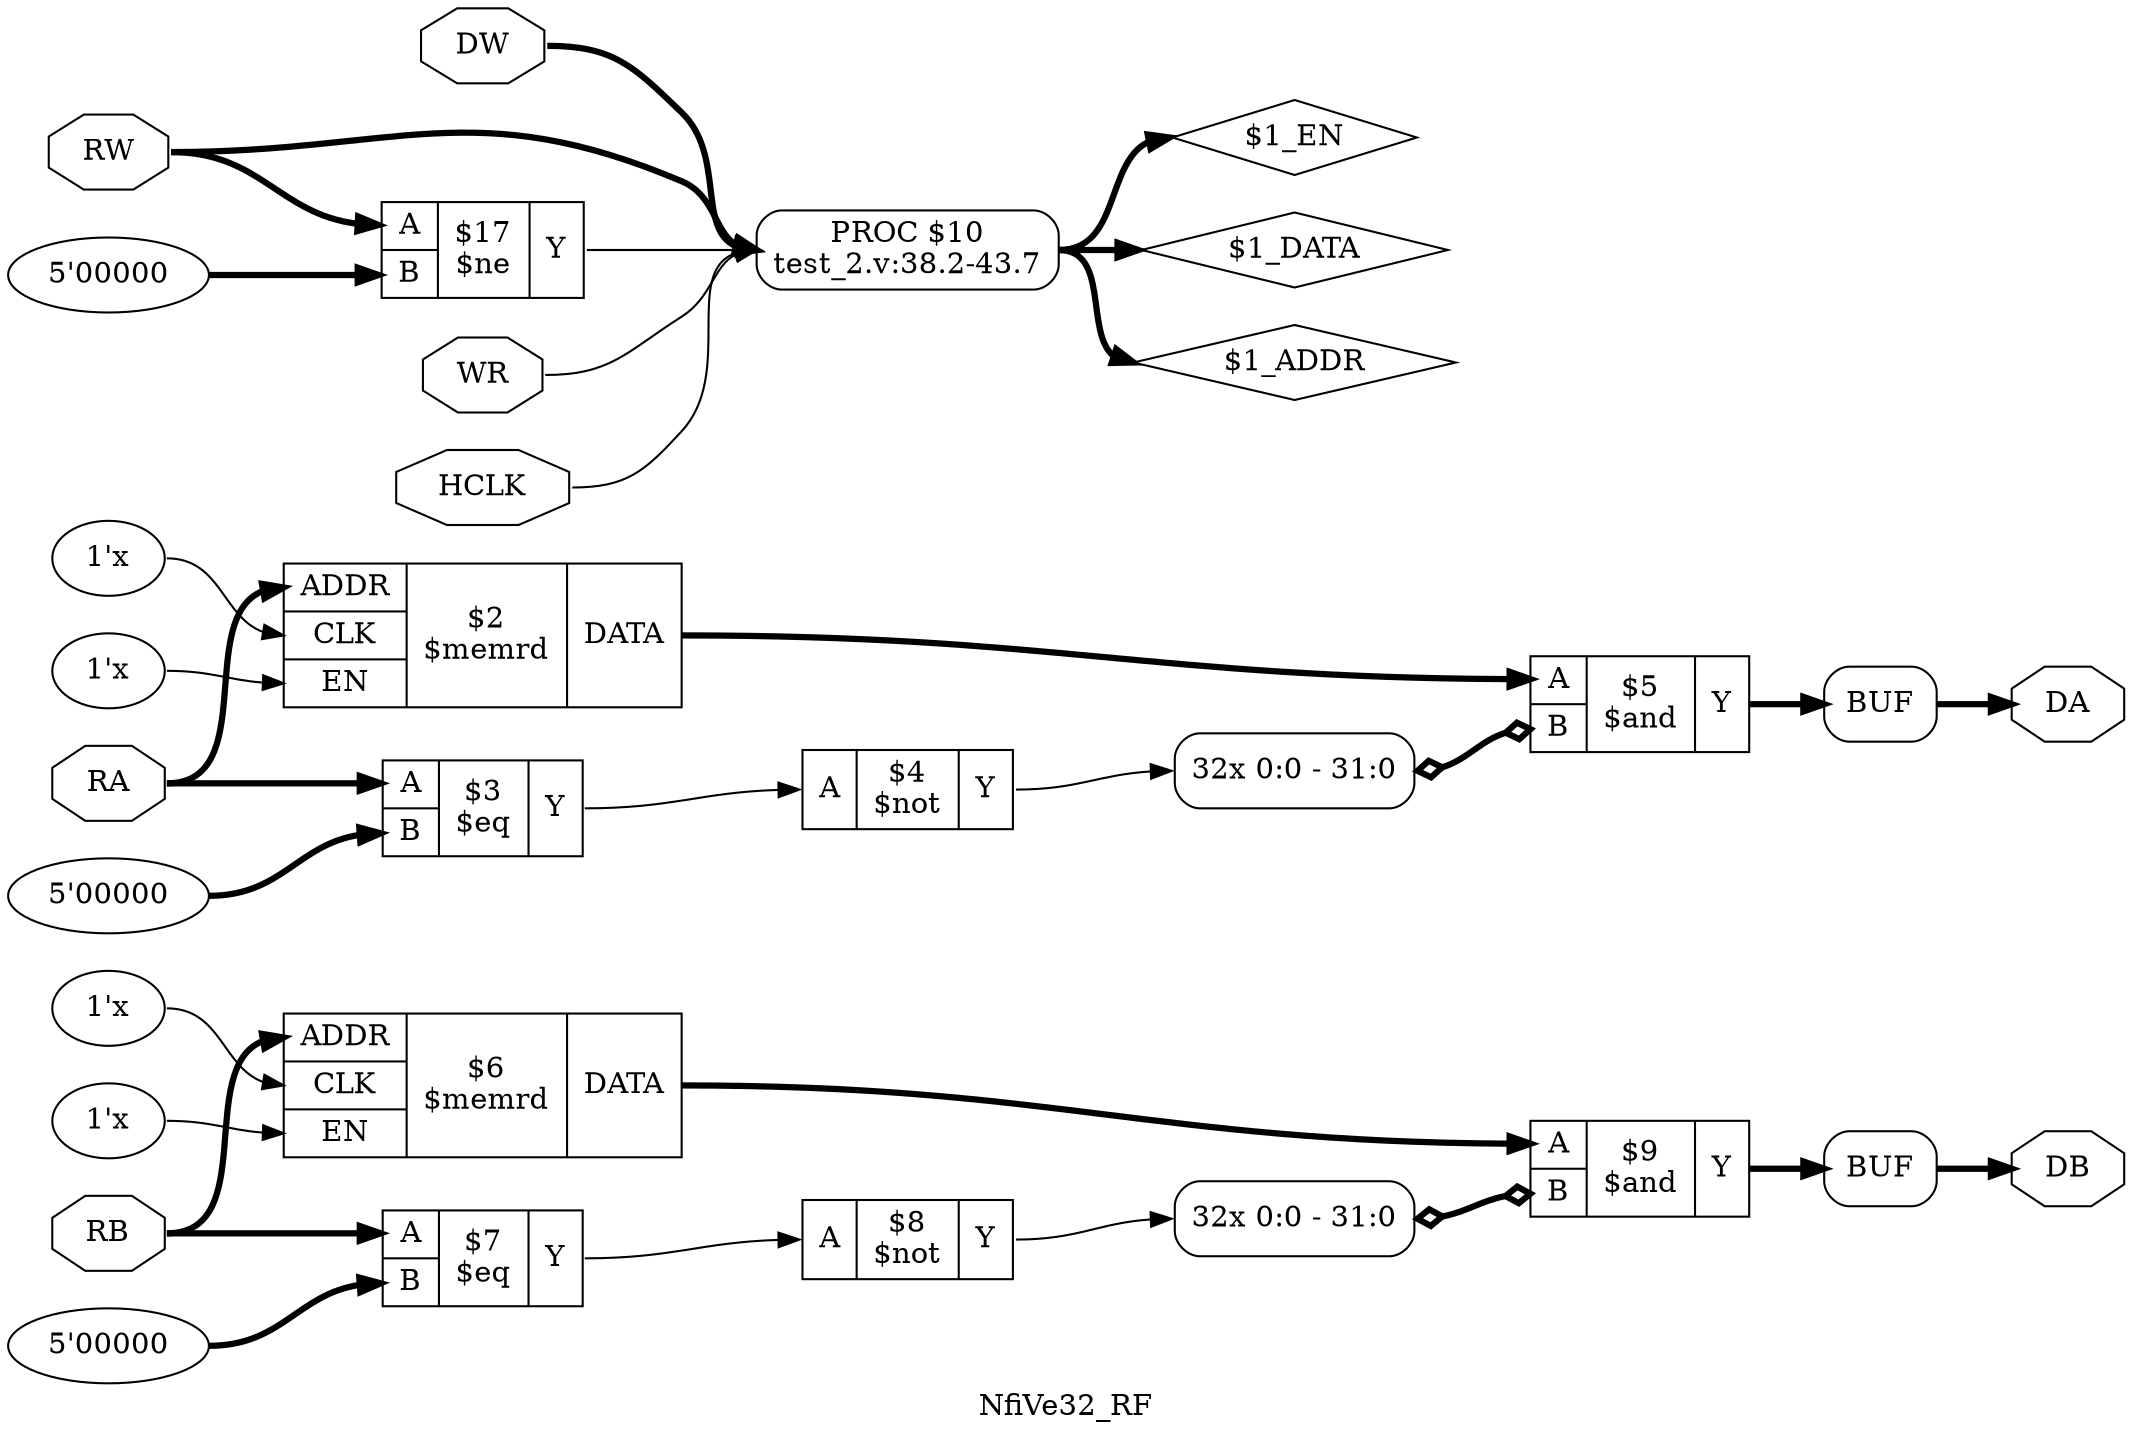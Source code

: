 digraph "NfiVe32_RF" {
label="NfiVe32_RF";
rankdir="LR";
remincross=true;
n22 [ shape=octagon, label="DB", color="black", fontcolor="black" ];
n23 [ shape=octagon, label="DA", color="black", fontcolor="black" ];
n24 [ shape=octagon, label="DW", color="black", fontcolor="black" ];
n25 [ shape=octagon, label="RW", color="black", fontcolor="black" ];
n26 [ shape=octagon, label="RB", color="black", fontcolor="black" ];
n27 [ shape=octagon, label="RA", color="black", fontcolor="black" ];
n28 [ shape=octagon, label="WR", color="black", fontcolor="black" ];
n29 [ shape=octagon, label="HCLK", color="black", fontcolor="black" ];
v0 [ label="5'00000" ];
c33 [ shape=record, label="{{<p30> A|<p31> B}|$17\n$ne|{<p32> Y}}" ];
c34 [ shape=record, label="{{<p30> A|<p31> B}|$9\n$and|{<p32> Y}}" ];
x1 [ shape=record, style=rounded, label="<s31> 32x 0:0 - 31:0 " ];
x1:e -> c34:p31:w [arrowhead=odiamond, arrowtail=odiamond, dir=both, color="black", style="setlinewidth(3)", label=""];
c35 [ shape=record, label="{{<p30> A}|$8\n$not|{<p32> Y}}" ];
v2 [ label="5'00000" ];
c36 [ shape=record, label="{{<p30> A|<p31> B}|$7\n$eq|{<p32> Y}}" ];
v3 [ label="1'x" ];
v4 [ label="1'x" ];
c41 [ shape=record, label="{{<p37> ADDR|<p38> CLK|<p39> EN}|$6\n$memrd|{<p40> DATA}}" ];
c42 [ shape=record, label="{{<p30> A|<p31> B}|$5\n$and|{<p32> Y}}" ];
x5 [ shape=record, style=rounded, label="<s31> 32x 0:0 - 31:0 " ];
x5:e -> c42:p31:w [arrowhead=odiamond, arrowtail=odiamond, dir=both, color="black", style="setlinewidth(3)", label=""];
c43 [ shape=record, label="{{<p30> A}|$4\n$not|{<p32> Y}}" ];
v6 [ label="5'00000" ];
c44 [ shape=record, label="{{<p30> A|<p31> B}|$3\n$eq|{<p32> Y}}" ];
v7 [ label="1'x" ];
v8 [ label="1'x" ];
c45 [ shape=record, label="{{<p37> ADDR|<p38> CLK|<p39> EN}|$2\n$memrd|{<p40> DATA}}" ];
p9 [shape=box, style=rounded, label="PROC $10\ntest_2.v:38.2-43.7"];
x10 [shape=box, style=rounded, label="BUF"];
x11 [shape=box, style=rounded, label="BUF"];
c34:p32:e -> x11:w:w [color="black", style="setlinewidth(3)", label=""];
c35:p32:e -> x1:s31:w [color="black", label=""];
c36:p32:e -> c35:p30:w [color="black", label=""];
c41:p40:e -> c34:p30:w [color="black", style="setlinewidth(3)", label=""];
c42:p32:e -> x10:w:w [color="black", style="setlinewidth(3)", label=""];
c43:p32:e -> x5:s31:w [color="black", label=""];
c44:p32:e -> c43:p30:w [color="black", label=""];
c45:p40:e -> c42:p30:w [color="black", style="setlinewidth(3)", label=""];
n19 [ shape=diamond, label="$1_EN" ];
p9:e -> n19:w [color="black", style="setlinewidth(3)", label=""];
n20 [ shape=diamond, label="$1_DATA" ];
p9:e -> n20:w [color="black", style="setlinewidth(3)", label=""];
n21 [ shape=diamond, label="$1_ADDR" ];
p9:e -> n21:w [color="black", style="setlinewidth(3)", label=""];
x11:e:e -> n22:w [color="black", style="setlinewidth(3)", label=""];
x10:e:e -> n23:w [color="black", style="setlinewidth(3)", label=""];
n24:e -> p9:w [color="black", style="setlinewidth(3)", label=""];
n25:e -> c33:p30:w [color="black", style="setlinewidth(3)", label=""];
n25:e -> p9:w [color="black", style="setlinewidth(3)", label=""];
n26:e -> c36:p30:w [color="black", style="setlinewidth(3)", label=""];
n26:e -> c41:p37:w [color="black", style="setlinewidth(3)", label=""];
n27:e -> c44:p30:w [color="black", style="setlinewidth(3)", label=""];
n27:e -> c45:p37:w [color="black", style="setlinewidth(3)", label=""];
n28:e -> p9:w [color="black", label=""];
n29:e -> p9:w [color="black", label=""];
c33:p32:e -> p9:w [color="black", label=""];
v0:e -> c33:p31:w [color="black", style="setlinewidth(3)", label=""];
v2:e -> c36:p31:w [color="black", style="setlinewidth(3)", label=""];
v3:e -> c41:p39:w [color="black", label=""];
v4:e -> c41:p38:w [color="black", label=""];
v6:e -> c44:p31:w [color="black", style="setlinewidth(3)", label=""];
v7:e -> c45:p39:w [color="black", label=""];
v8:e -> c45:p38:w [color="black", label=""];
}
